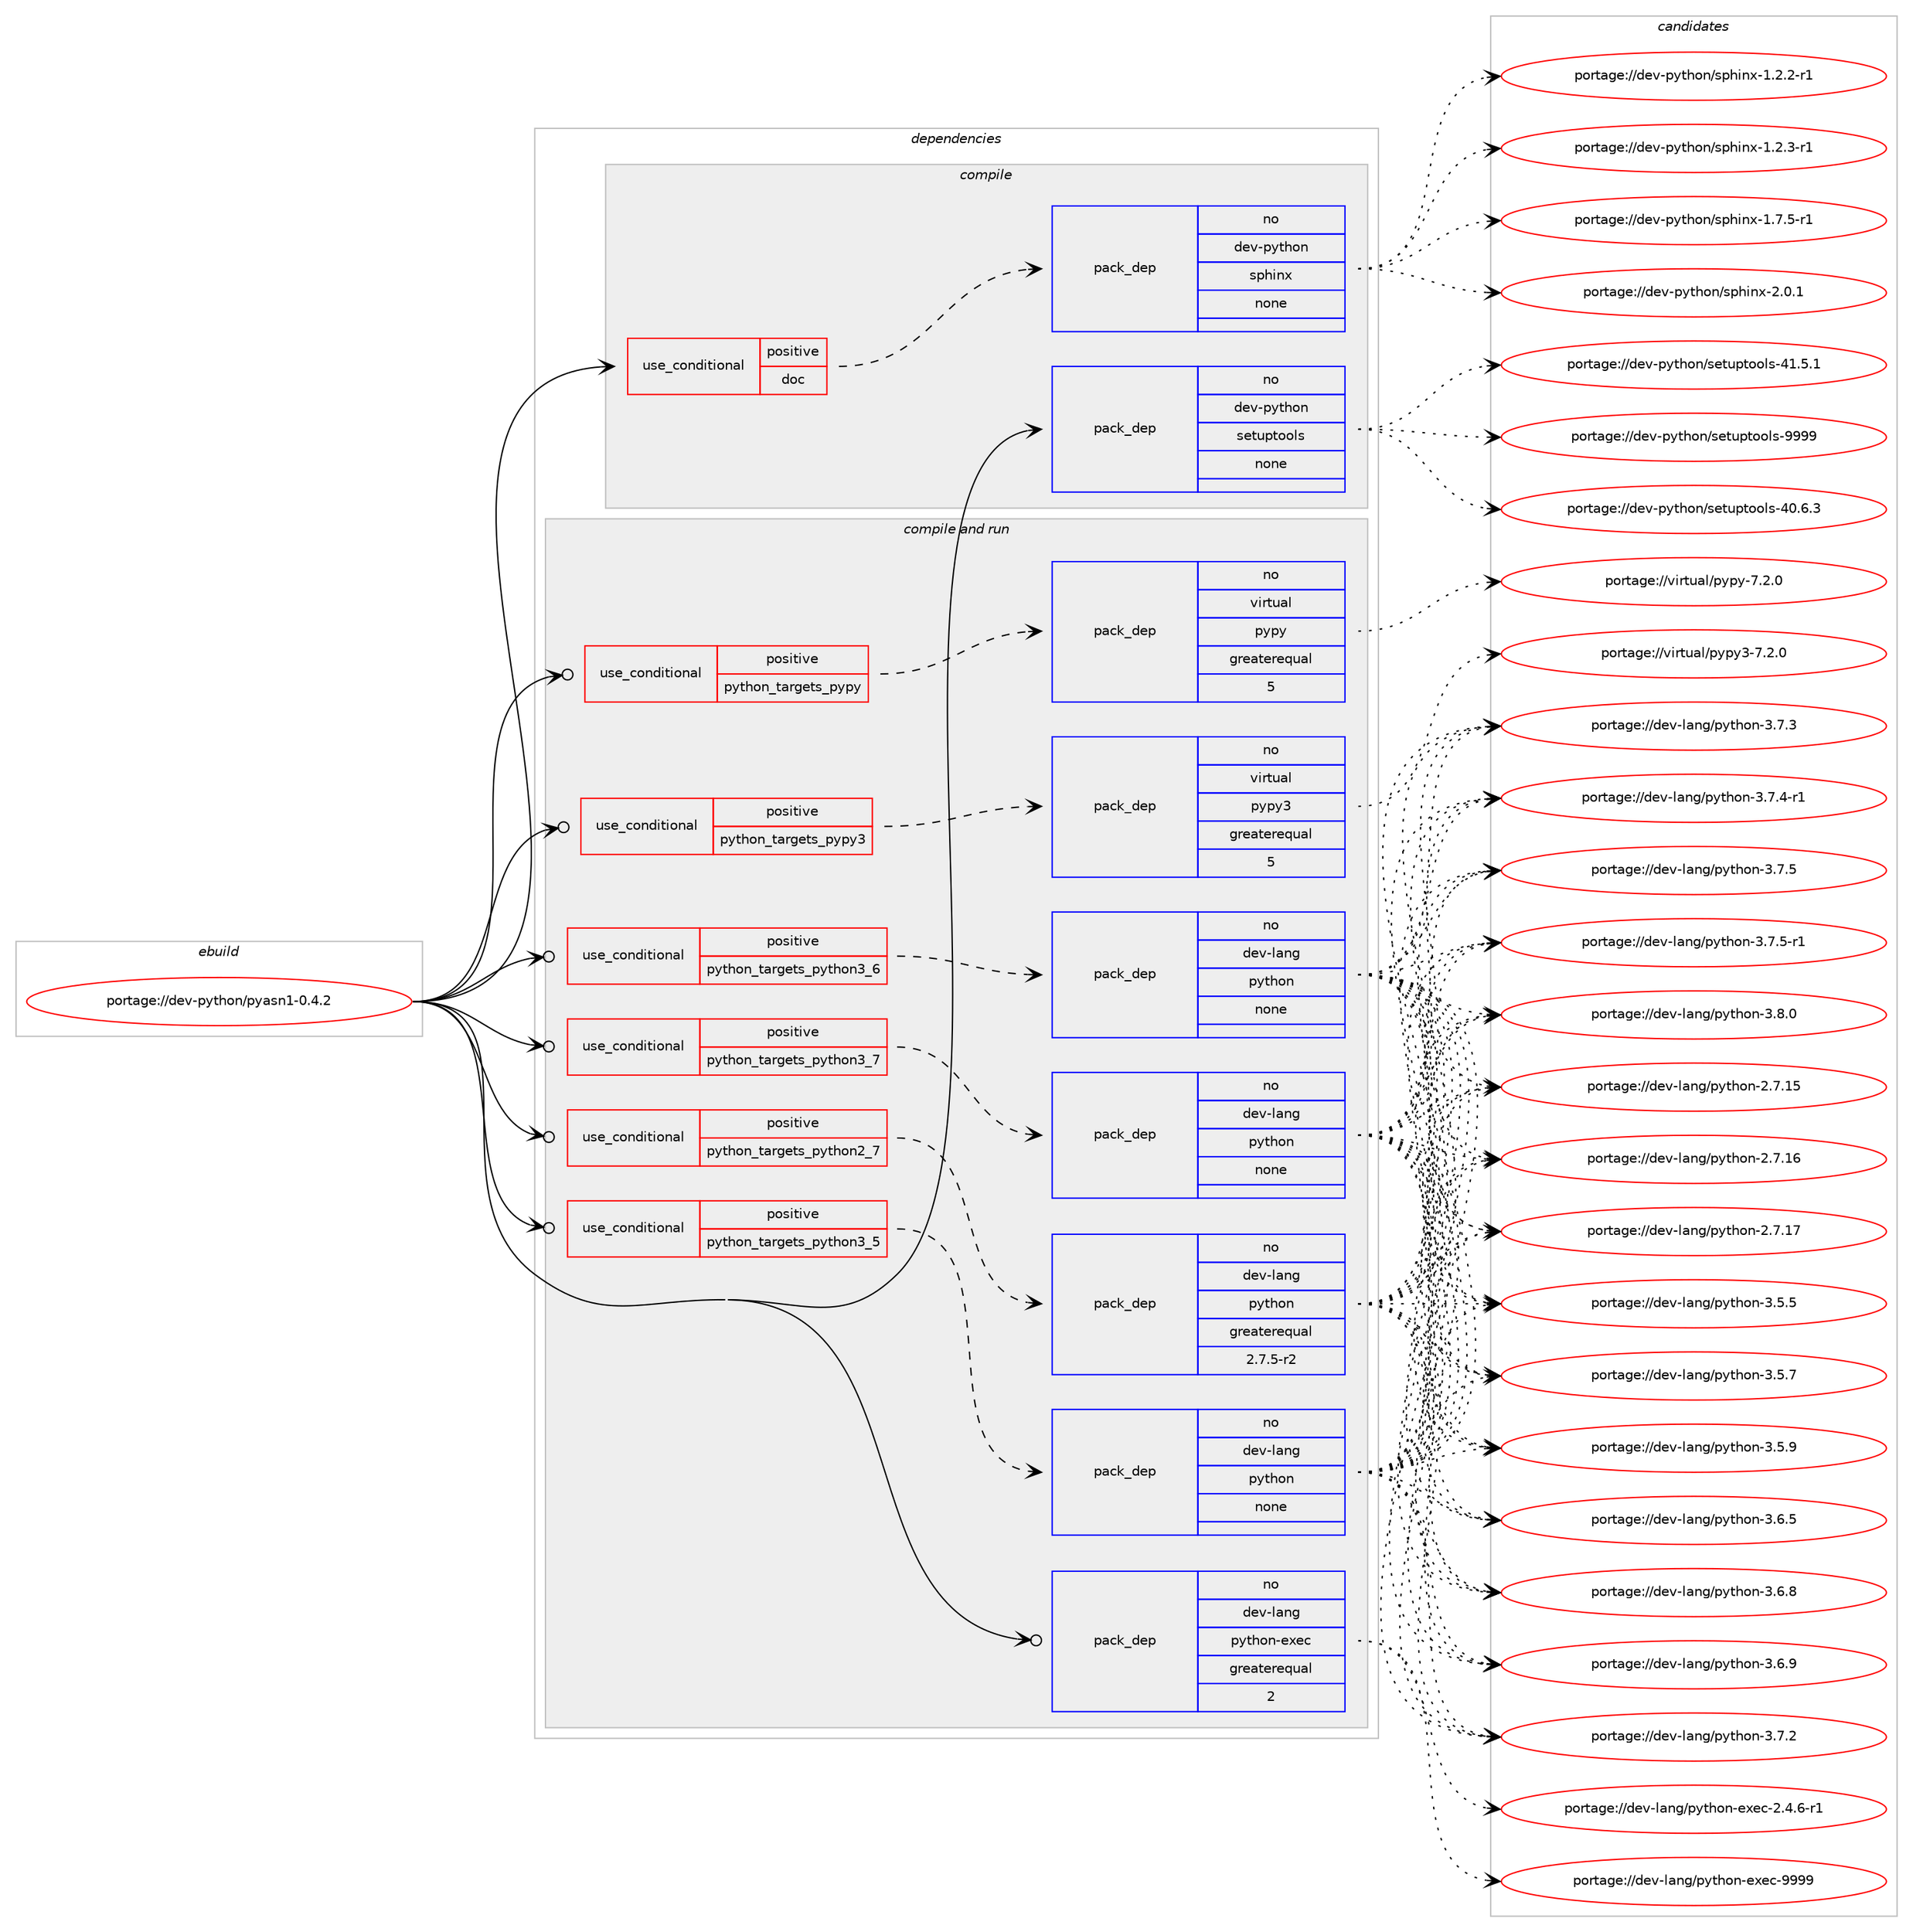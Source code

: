 digraph prolog {

# *************
# Graph options
# *************

newrank=true;
concentrate=true;
compound=true;
graph [rankdir=LR,fontname=Helvetica,fontsize=10,ranksep=1.5];#, ranksep=2.5, nodesep=0.2];
edge  [arrowhead=vee];
node  [fontname=Helvetica,fontsize=10];

# **********
# The ebuild
# **********

subgraph cluster_leftcol {
color=gray;
rank=same;
label=<<i>ebuild</i>>;
id [label="portage://dev-python/pyasn1-0.4.2", color=red, width=4, href="../dev-python/pyasn1-0.4.2.svg"];
}

# ****************
# The dependencies
# ****************

subgraph cluster_midcol {
color=gray;
label=<<i>dependencies</i>>;
subgraph cluster_compile {
fillcolor="#eeeeee";
style=filled;
label=<<i>compile</i>>;
subgraph cond34592 {
dependency159110 [label=<<TABLE BORDER="0" CELLBORDER="1" CELLSPACING="0" CELLPADDING="4"><TR><TD ROWSPAN="3" CELLPADDING="10">use_conditional</TD></TR><TR><TD>positive</TD></TR><TR><TD>doc</TD></TR></TABLE>>, shape=none, color=red];
subgraph pack121151 {
dependency159111 [label=<<TABLE BORDER="0" CELLBORDER="1" CELLSPACING="0" CELLPADDING="4" WIDTH="220"><TR><TD ROWSPAN="6" CELLPADDING="30">pack_dep</TD></TR><TR><TD WIDTH="110">no</TD></TR><TR><TD>dev-python</TD></TR><TR><TD>sphinx</TD></TR><TR><TD>none</TD></TR><TR><TD></TD></TR></TABLE>>, shape=none, color=blue];
}
dependency159110:e -> dependency159111:w [weight=20,style="dashed",arrowhead="vee"];
}
id:e -> dependency159110:w [weight=20,style="solid",arrowhead="vee"];
subgraph pack121152 {
dependency159112 [label=<<TABLE BORDER="0" CELLBORDER="1" CELLSPACING="0" CELLPADDING="4" WIDTH="220"><TR><TD ROWSPAN="6" CELLPADDING="30">pack_dep</TD></TR><TR><TD WIDTH="110">no</TD></TR><TR><TD>dev-python</TD></TR><TR><TD>setuptools</TD></TR><TR><TD>none</TD></TR><TR><TD></TD></TR></TABLE>>, shape=none, color=blue];
}
id:e -> dependency159112:w [weight=20,style="solid",arrowhead="vee"];
}
subgraph cluster_compileandrun {
fillcolor="#eeeeee";
style=filled;
label=<<i>compile and run</i>>;
subgraph cond34593 {
dependency159113 [label=<<TABLE BORDER="0" CELLBORDER="1" CELLSPACING="0" CELLPADDING="4"><TR><TD ROWSPAN="3" CELLPADDING="10">use_conditional</TD></TR><TR><TD>positive</TD></TR><TR><TD>python_targets_pypy</TD></TR></TABLE>>, shape=none, color=red];
subgraph pack121153 {
dependency159114 [label=<<TABLE BORDER="0" CELLBORDER="1" CELLSPACING="0" CELLPADDING="4" WIDTH="220"><TR><TD ROWSPAN="6" CELLPADDING="30">pack_dep</TD></TR><TR><TD WIDTH="110">no</TD></TR><TR><TD>virtual</TD></TR><TR><TD>pypy</TD></TR><TR><TD>greaterequal</TD></TR><TR><TD>5</TD></TR></TABLE>>, shape=none, color=blue];
}
dependency159113:e -> dependency159114:w [weight=20,style="dashed",arrowhead="vee"];
}
id:e -> dependency159113:w [weight=20,style="solid",arrowhead="odotvee"];
subgraph cond34594 {
dependency159115 [label=<<TABLE BORDER="0" CELLBORDER="1" CELLSPACING="0" CELLPADDING="4"><TR><TD ROWSPAN="3" CELLPADDING="10">use_conditional</TD></TR><TR><TD>positive</TD></TR><TR><TD>python_targets_pypy3</TD></TR></TABLE>>, shape=none, color=red];
subgraph pack121154 {
dependency159116 [label=<<TABLE BORDER="0" CELLBORDER="1" CELLSPACING="0" CELLPADDING="4" WIDTH="220"><TR><TD ROWSPAN="6" CELLPADDING="30">pack_dep</TD></TR><TR><TD WIDTH="110">no</TD></TR><TR><TD>virtual</TD></TR><TR><TD>pypy3</TD></TR><TR><TD>greaterequal</TD></TR><TR><TD>5</TD></TR></TABLE>>, shape=none, color=blue];
}
dependency159115:e -> dependency159116:w [weight=20,style="dashed",arrowhead="vee"];
}
id:e -> dependency159115:w [weight=20,style="solid",arrowhead="odotvee"];
subgraph cond34595 {
dependency159117 [label=<<TABLE BORDER="0" CELLBORDER="1" CELLSPACING="0" CELLPADDING="4"><TR><TD ROWSPAN="3" CELLPADDING="10">use_conditional</TD></TR><TR><TD>positive</TD></TR><TR><TD>python_targets_python2_7</TD></TR></TABLE>>, shape=none, color=red];
subgraph pack121155 {
dependency159118 [label=<<TABLE BORDER="0" CELLBORDER="1" CELLSPACING="0" CELLPADDING="4" WIDTH="220"><TR><TD ROWSPAN="6" CELLPADDING="30">pack_dep</TD></TR><TR><TD WIDTH="110">no</TD></TR><TR><TD>dev-lang</TD></TR><TR><TD>python</TD></TR><TR><TD>greaterequal</TD></TR><TR><TD>2.7.5-r2</TD></TR></TABLE>>, shape=none, color=blue];
}
dependency159117:e -> dependency159118:w [weight=20,style="dashed",arrowhead="vee"];
}
id:e -> dependency159117:w [weight=20,style="solid",arrowhead="odotvee"];
subgraph cond34596 {
dependency159119 [label=<<TABLE BORDER="0" CELLBORDER="1" CELLSPACING="0" CELLPADDING="4"><TR><TD ROWSPAN="3" CELLPADDING="10">use_conditional</TD></TR><TR><TD>positive</TD></TR><TR><TD>python_targets_python3_5</TD></TR></TABLE>>, shape=none, color=red];
subgraph pack121156 {
dependency159120 [label=<<TABLE BORDER="0" CELLBORDER="1" CELLSPACING="0" CELLPADDING="4" WIDTH="220"><TR><TD ROWSPAN="6" CELLPADDING="30">pack_dep</TD></TR><TR><TD WIDTH="110">no</TD></TR><TR><TD>dev-lang</TD></TR><TR><TD>python</TD></TR><TR><TD>none</TD></TR><TR><TD></TD></TR></TABLE>>, shape=none, color=blue];
}
dependency159119:e -> dependency159120:w [weight=20,style="dashed",arrowhead="vee"];
}
id:e -> dependency159119:w [weight=20,style="solid",arrowhead="odotvee"];
subgraph cond34597 {
dependency159121 [label=<<TABLE BORDER="0" CELLBORDER="1" CELLSPACING="0" CELLPADDING="4"><TR><TD ROWSPAN="3" CELLPADDING="10">use_conditional</TD></TR><TR><TD>positive</TD></TR><TR><TD>python_targets_python3_6</TD></TR></TABLE>>, shape=none, color=red];
subgraph pack121157 {
dependency159122 [label=<<TABLE BORDER="0" CELLBORDER="1" CELLSPACING="0" CELLPADDING="4" WIDTH="220"><TR><TD ROWSPAN="6" CELLPADDING="30">pack_dep</TD></TR><TR><TD WIDTH="110">no</TD></TR><TR><TD>dev-lang</TD></TR><TR><TD>python</TD></TR><TR><TD>none</TD></TR><TR><TD></TD></TR></TABLE>>, shape=none, color=blue];
}
dependency159121:e -> dependency159122:w [weight=20,style="dashed",arrowhead="vee"];
}
id:e -> dependency159121:w [weight=20,style="solid",arrowhead="odotvee"];
subgraph cond34598 {
dependency159123 [label=<<TABLE BORDER="0" CELLBORDER="1" CELLSPACING="0" CELLPADDING="4"><TR><TD ROWSPAN="3" CELLPADDING="10">use_conditional</TD></TR><TR><TD>positive</TD></TR><TR><TD>python_targets_python3_7</TD></TR></TABLE>>, shape=none, color=red];
subgraph pack121158 {
dependency159124 [label=<<TABLE BORDER="0" CELLBORDER="1" CELLSPACING="0" CELLPADDING="4" WIDTH="220"><TR><TD ROWSPAN="6" CELLPADDING="30">pack_dep</TD></TR><TR><TD WIDTH="110">no</TD></TR><TR><TD>dev-lang</TD></TR><TR><TD>python</TD></TR><TR><TD>none</TD></TR><TR><TD></TD></TR></TABLE>>, shape=none, color=blue];
}
dependency159123:e -> dependency159124:w [weight=20,style="dashed",arrowhead="vee"];
}
id:e -> dependency159123:w [weight=20,style="solid",arrowhead="odotvee"];
subgraph pack121159 {
dependency159125 [label=<<TABLE BORDER="0" CELLBORDER="1" CELLSPACING="0" CELLPADDING="4" WIDTH="220"><TR><TD ROWSPAN="6" CELLPADDING="30">pack_dep</TD></TR><TR><TD WIDTH="110">no</TD></TR><TR><TD>dev-lang</TD></TR><TR><TD>python-exec</TD></TR><TR><TD>greaterequal</TD></TR><TR><TD>2</TD></TR></TABLE>>, shape=none, color=blue];
}
id:e -> dependency159125:w [weight=20,style="solid",arrowhead="odotvee"];
}
subgraph cluster_run {
fillcolor="#eeeeee";
style=filled;
label=<<i>run</i>>;
}
}

# **************
# The candidates
# **************

subgraph cluster_choices {
rank=same;
color=gray;
label=<<i>candidates</i>>;

subgraph choice121151 {
color=black;
nodesep=1;
choiceportage10010111845112121116104111110471151121041051101204549465046504511449 [label="portage://dev-python/sphinx-1.2.2-r1", color=red, width=4,href="../dev-python/sphinx-1.2.2-r1.svg"];
choiceportage10010111845112121116104111110471151121041051101204549465046514511449 [label="portage://dev-python/sphinx-1.2.3-r1", color=red, width=4,href="../dev-python/sphinx-1.2.3-r1.svg"];
choiceportage10010111845112121116104111110471151121041051101204549465546534511449 [label="portage://dev-python/sphinx-1.7.5-r1", color=red, width=4,href="../dev-python/sphinx-1.7.5-r1.svg"];
choiceportage1001011184511212111610411111047115112104105110120455046484649 [label="portage://dev-python/sphinx-2.0.1", color=red, width=4,href="../dev-python/sphinx-2.0.1.svg"];
dependency159111:e -> choiceportage10010111845112121116104111110471151121041051101204549465046504511449:w [style=dotted,weight="100"];
dependency159111:e -> choiceportage10010111845112121116104111110471151121041051101204549465046514511449:w [style=dotted,weight="100"];
dependency159111:e -> choiceportage10010111845112121116104111110471151121041051101204549465546534511449:w [style=dotted,weight="100"];
dependency159111:e -> choiceportage1001011184511212111610411111047115112104105110120455046484649:w [style=dotted,weight="100"];
}
subgraph choice121152 {
color=black;
nodesep=1;
choiceportage100101118451121211161041111104711510111611711211611111110811545524846544651 [label="portage://dev-python/setuptools-40.6.3", color=red, width=4,href="../dev-python/setuptools-40.6.3.svg"];
choiceportage100101118451121211161041111104711510111611711211611111110811545524946534649 [label="portage://dev-python/setuptools-41.5.1", color=red, width=4,href="../dev-python/setuptools-41.5.1.svg"];
choiceportage10010111845112121116104111110471151011161171121161111111081154557575757 [label="portage://dev-python/setuptools-9999", color=red, width=4,href="../dev-python/setuptools-9999.svg"];
dependency159112:e -> choiceportage100101118451121211161041111104711510111611711211611111110811545524846544651:w [style=dotted,weight="100"];
dependency159112:e -> choiceportage100101118451121211161041111104711510111611711211611111110811545524946534649:w [style=dotted,weight="100"];
dependency159112:e -> choiceportage10010111845112121116104111110471151011161171121161111111081154557575757:w [style=dotted,weight="100"];
}
subgraph choice121153 {
color=black;
nodesep=1;
choiceportage1181051141161179710847112121112121455546504648 [label="portage://virtual/pypy-7.2.0", color=red, width=4,href="../virtual/pypy-7.2.0.svg"];
dependency159114:e -> choiceportage1181051141161179710847112121112121455546504648:w [style=dotted,weight="100"];
}
subgraph choice121154 {
color=black;
nodesep=1;
choiceportage118105114116117971084711212111212151455546504648 [label="portage://virtual/pypy3-7.2.0", color=red, width=4,href="../virtual/pypy3-7.2.0.svg"];
dependency159116:e -> choiceportage118105114116117971084711212111212151455546504648:w [style=dotted,weight="100"];
}
subgraph choice121155 {
color=black;
nodesep=1;
choiceportage10010111845108971101034711212111610411111045504655464953 [label="portage://dev-lang/python-2.7.15", color=red, width=4,href="../dev-lang/python-2.7.15.svg"];
choiceportage10010111845108971101034711212111610411111045504655464954 [label="portage://dev-lang/python-2.7.16", color=red, width=4,href="../dev-lang/python-2.7.16.svg"];
choiceportage10010111845108971101034711212111610411111045504655464955 [label="portage://dev-lang/python-2.7.17", color=red, width=4,href="../dev-lang/python-2.7.17.svg"];
choiceportage100101118451089711010347112121116104111110455146534653 [label="portage://dev-lang/python-3.5.5", color=red, width=4,href="../dev-lang/python-3.5.5.svg"];
choiceportage100101118451089711010347112121116104111110455146534655 [label="portage://dev-lang/python-3.5.7", color=red, width=4,href="../dev-lang/python-3.5.7.svg"];
choiceportage100101118451089711010347112121116104111110455146534657 [label="portage://dev-lang/python-3.5.9", color=red, width=4,href="../dev-lang/python-3.5.9.svg"];
choiceportage100101118451089711010347112121116104111110455146544653 [label="portage://dev-lang/python-3.6.5", color=red, width=4,href="../dev-lang/python-3.6.5.svg"];
choiceportage100101118451089711010347112121116104111110455146544656 [label="portage://dev-lang/python-3.6.8", color=red, width=4,href="../dev-lang/python-3.6.8.svg"];
choiceportage100101118451089711010347112121116104111110455146544657 [label="portage://dev-lang/python-3.6.9", color=red, width=4,href="../dev-lang/python-3.6.9.svg"];
choiceportage100101118451089711010347112121116104111110455146554650 [label="portage://dev-lang/python-3.7.2", color=red, width=4,href="../dev-lang/python-3.7.2.svg"];
choiceportage100101118451089711010347112121116104111110455146554651 [label="portage://dev-lang/python-3.7.3", color=red, width=4,href="../dev-lang/python-3.7.3.svg"];
choiceportage1001011184510897110103471121211161041111104551465546524511449 [label="portage://dev-lang/python-3.7.4-r1", color=red, width=4,href="../dev-lang/python-3.7.4-r1.svg"];
choiceportage100101118451089711010347112121116104111110455146554653 [label="portage://dev-lang/python-3.7.5", color=red, width=4,href="../dev-lang/python-3.7.5.svg"];
choiceportage1001011184510897110103471121211161041111104551465546534511449 [label="portage://dev-lang/python-3.7.5-r1", color=red, width=4,href="../dev-lang/python-3.7.5-r1.svg"];
choiceportage100101118451089711010347112121116104111110455146564648 [label="portage://dev-lang/python-3.8.0", color=red, width=4,href="../dev-lang/python-3.8.0.svg"];
dependency159118:e -> choiceportage10010111845108971101034711212111610411111045504655464953:w [style=dotted,weight="100"];
dependency159118:e -> choiceportage10010111845108971101034711212111610411111045504655464954:w [style=dotted,weight="100"];
dependency159118:e -> choiceportage10010111845108971101034711212111610411111045504655464955:w [style=dotted,weight="100"];
dependency159118:e -> choiceportage100101118451089711010347112121116104111110455146534653:w [style=dotted,weight="100"];
dependency159118:e -> choiceportage100101118451089711010347112121116104111110455146534655:w [style=dotted,weight="100"];
dependency159118:e -> choiceportage100101118451089711010347112121116104111110455146534657:w [style=dotted,weight="100"];
dependency159118:e -> choiceportage100101118451089711010347112121116104111110455146544653:w [style=dotted,weight="100"];
dependency159118:e -> choiceportage100101118451089711010347112121116104111110455146544656:w [style=dotted,weight="100"];
dependency159118:e -> choiceportage100101118451089711010347112121116104111110455146544657:w [style=dotted,weight="100"];
dependency159118:e -> choiceportage100101118451089711010347112121116104111110455146554650:w [style=dotted,weight="100"];
dependency159118:e -> choiceportage100101118451089711010347112121116104111110455146554651:w [style=dotted,weight="100"];
dependency159118:e -> choiceportage1001011184510897110103471121211161041111104551465546524511449:w [style=dotted,weight="100"];
dependency159118:e -> choiceportage100101118451089711010347112121116104111110455146554653:w [style=dotted,weight="100"];
dependency159118:e -> choiceportage1001011184510897110103471121211161041111104551465546534511449:w [style=dotted,weight="100"];
dependency159118:e -> choiceportage100101118451089711010347112121116104111110455146564648:w [style=dotted,weight="100"];
}
subgraph choice121156 {
color=black;
nodesep=1;
choiceportage10010111845108971101034711212111610411111045504655464953 [label="portage://dev-lang/python-2.7.15", color=red, width=4,href="../dev-lang/python-2.7.15.svg"];
choiceportage10010111845108971101034711212111610411111045504655464954 [label="portage://dev-lang/python-2.7.16", color=red, width=4,href="../dev-lang/python-2.7.16.svg"];
choiceportage10010111845108971101034711212111610411111045504655464955 [label="portage://dev-lang/python-2.7.17", color=red, width=4,href="../dev-lang/python-2.7.17.svg"];
choiceportage100101118451089711010347112121116104111110455146534653 [label="portage://dev-lang/python-3.5.5", color=red, width=4,href="../dev-lang/python-3.5.5.svg"];
choiceportage100101118451089711010347112121116104111110455146534655 [label="portage://dev-lang/python-3.5.7", color=red, width=4,href="../dev-lang/python-3.5.7.svg"];
choiceportage100101118451089711010347112121116104111110455146534657 [label="portage://dev-lang/python-3.5.9", color=red, width=4,href="../dev-lang/python-3.5.9.svg"];
choiceportage100101118451089711010347112121116104111110455146544653 [label="portage://dev-lang/python-3.6.5", color=red, width=4,href="../dev-lang/python-3.6.5.svg"];
choiceportage100101118451089711010347112121116104111110455146544656 [label="portage://dev-lang/python-3.6.8", color=red, width=4,href="../dev-lang/python-3.6.8.svg"];
choiceportage100101118451089711010347112121116104111110455146544657 [label="portage://dev-lang/python-3.6.9", color=red, width=4,href="../dev-lang/python-3.6.9.svg"];
choiceportage100101118451089711010347112121116104111110455146554650 [label="portage://dev-lang/python-3.7.2", color=red, width=4,href="../dev-lang/python-3.7.2.svg"];
choiceportage100101118451089711010347112121116104111110455146554651 [label="portage://dev-lang/python-3.7.3", color=red, width=4,href="../dev-lang/python-3.7.3.svg"];
choiceportage1001011184510897110103471121211161041111104551465546524511449 [label="portage://dev-lang/python-3.7.4-r1", color=red, width=4,href="../dev-lang/python-3.7.4-r1.svg"];
choiceportage100101118451089711010347112121116104111110455146554653 [label="portage://dev-lang/python-3.7.5", color=red, width=4,href="../dev-lang/python-3.7.5.svg"];
choiceportage1001011184510897110103471121211161041111104551465546534511449 [label="portage://dev-lang/python-3.7.5-r1", color=red, width=4,href="../dev-lang/python-3.7.5-r1.svg"];
choiceportage100101118451089711010347112121116104111110455146564648 [label="portage://dev-lang/python-3.8.0", color=red, width=4,href="../dev-lang/python-3.8.0.svg"];
dependency159120:e -> choiceportage10010111845108971101034711212111610411111045504655464953:w [style=dotted,weight="100"];
dependency159120:e -> choiceportage10010111845108971101034711212111610411111045504655464954:w [style=dotted,weight="100"];
dependency159120:e -> choiceportage10010111845108971101034711212111610411111045504655464955:w [style=dotted,weight="100"];
dependency159120:e -> choiceportage100101118451089711010347112121116104111110455146534653:w [style=dotted,weight="100"];
dependency159120:e -> choiceportage100101118451089711010347112121116104111110455146534655:w [style=dotted,weight="100"];
dependency159120:e -> choiceportage100101118451089711010347112121116104111110455146534657:w [style=dotted,weight="100"];
dependency159120:e -> choiceportage100101118451089711010347112121116104111110455146544653:w [style=dotted,weight="100"];
dependency159120:e -> choiceportage100101118451089711010347112121116104111110455146544656:w [style=dotted,weight="100"];
dependency159120:e -> choiceportage100101118451089711010347112121116104111110455146544657:w [style=dotted,weight="100"];
dependency159120:e -> choiceportage100101118451089711010347112121116104111110455146554650:w [style=dotted,weight="100"];
dependency159120:e -> choiceportage100101118451089711010347112121116104111110455146554651:w [style=dotted,weight="100"];
dependency159120:e -> choiceportage1001011184510897110103471121211161041111104551465546524511449:w [style=dotted,weight="100"];
dependency159120:e -> choiceportage100101118451089711010347112121116104111110455146554653:w [style=dotted,weight="100"];
dependency159120:e -> choiceportage1001011184510897110103471121211161041111104551465546534511449:w [style=dotted,weight="100"];
dependency159120:e -> choiceportage100101118451089711010347112121116104111110455146564648:w [style=dotted,weight="100"];
}
subgraph choice121157 {
color=black;
nodesep=1;
choiceportage10010111845108971101034711212111610411111045504655464953 [label="portage://dev-lang/python-2.7.15", color=red, width=4,href="../dev-lang/python-2.7.15.svg"];
choiceportage10010111845108971101034711212111610411111045504655464954 [label="portage://dev-lang/python-2.7.16", color=red, width=4,href="../dev-lang/python-2.7.16.svg"];
choiceportage10010111845108971101034711212111610411111045504655464955 [label="portage://dev-lang/python-2.7.17", color=red, width=4,href="../dev-lang/python-2.7.17.svg"];
choiceportage100101118451089711010347112121116104111110455146534653 [label="portage://dev-lang/python-3.5.5", color=red, width=4,href="../dev-lang/python-3.5.5.svg"];
choiceportage100101118451089711010347112121116104111110455146534655 [label="portage://dev-lang/python-3.5.7", color=red, width=4,href="../dev-lang/python-3.5.7.svg"];
choiceportage100101118451089711010347112121116104111110455146534657 [label="portage://dev-lang/python-3.5.9", color=red, width=4,href="../dev-lang/python-3.5.9.svg"];
choiceportage100101118451089711010347112121116104111110455146544653 [label="portage://dev-lang/python-3.6.5", color=red, width=4,href="../dev-lang/python-3.6.5.svg"];
choiceportage100101118451089711010347112121116104111110455146544656 [label="portage://dev-lang/python-3.6.8", color=red, width=4,href="../dev-lang/python-3.6.8.svg"];
choiceportage100101118451089711010347112121116104111110455146544657 [label="portage://dev-lang/python-3.6.9", color=red, width=4,href="../dev-lang/python-3.6.9.svg"];
choiceportage100101118451089711010347112121116104111110455146554650 [label="portage://dev-lang/python-3.7.2", color=red, width=4,href="../dev-lang/python-3.7.2.svg"];
choiceportage100101118451089711010347112121116104111110455146554651 [label="portage://dev-lang/python-3.7.3", color=red, width=4,href="../dev-lang/python-3.7.3.svg"];
choiceportage1001011184510897110103471121211161041111104551465546524511449 [label="portage://dev-lang/python-3.7.4-r1", color=red, width=4,href="../dev-lang/python-3.7.4-r1.svg"];
choiceportage100101118451089711010347112121116104111110455146554653 [label="portage://dev-lang/python-3.7.5", color=red, width=4,href="../dev-lang/python-3.7.5.svg"];
choiceportage1001011184510897110103471121211161041111104551465546534511449 [label="portage://dev-lang/python-3.7.5-r1", color=red, width=4,href="../dev-lang/python-3.7.5-r1.svg"];
choiceportage100101118451089711010347112121116104111110455146564648 [label="portage://dev-lang/python-3.8.0", color=red, width=4,href="../dev-lang/python-3.8.0.svg"];
dependency159122:e -> choiceportage10010111845108971101034711212111610411111045504655464953:w [style=dotted,weight="100"];
dependency159122:e -> choiceportage10010111845108971101034711212111610411111045504655464954:w [style=dotted,weight="100"];
dependency159122:e -> choiceportage10010111845108971101034711212111610411111045504655464955:w [style=dotted,weight="100"];
dependency159122:e -> choiceportage100101118451089711010347112121116104111110455146534653:w [style=dotted,weight="100"];
dependency159122:e -> choiceportage100101118451089711010347112121116104111110455146534655:w [style=dotted,weight="100"];
dependency159122:e -> choiceportage100101118451089711010347112121116104111110455146534657:w [style=dotted,weight="100"];
dependency159122:e -> choiceportage100101118451089711010347112121116104111110455146544653:w [style=dotted,weight="100"];
dependency159122:e -> choiceportage100101118451089711010347112121116104111110455146544656:w [style=dotted,weight="100"];
dependency159122:e -> choiceportage100101118451089711010347112121116104111110455146544657:w [style=dotted,weight="100"];
dependency159122:e -> choiceportage100101118451089711010347112121116104111110455146554650:w [style=dotted,weight="100"];
dependency159122:e -> choiceportage100101118451089711010347112121116104111110455146554651:w [style=dotted,weight="100"];
dependency159122:e -> choiceportage1001011184510897110103471121211161041111104551465546524511449:w [style=dotted,weight="100"];
dependency159122:e -> choiceportage100101118451089711010347112121116104111110455146554653:w [style=dotted,weight="100"];
dependency159122:e -> choiceportage1001011184510897110103471121211161041111104551465546534511449:w [style=dotted,weight="100"];
dependency159122:e -> choiceportage100101118451089711010347112121116104111110455146564648:w [style=dotted,weight="100"];
}
subgraph choice121158 {
color=black;
nodesep=1;
choiceportage10010111845108971101034711212111610411111045504655464953 [label="portage://dev-lang/python-2.7.15", color=red, width=4,href="../dev-lang/python-2.7.15.svg"];
choiceportage10010111845108971101034711212111610411111045504655464954 [label="portage://dev-lang/python-2.7.16", color=red, width=4,href="../dev-lang/python-2.7.16.svg"];
choiceportage10010111845108971101034711212111610411111045504655464955 [label="portage://dev-lang/python-2.7.17", color=red, width=4,href="../dev-lang/python-2.7.17.svg"];
choiceportage100101118451089711010347112121116104111110455146534653 [label="portage://dev-lang/python-3.5.5", color=red, width=4,href="../dev-lang/python-3.5.5.svg"];
choiceportage100101118451089711010347112121116104111110455146534655 [label="portage://dev-lang/python-3.5.7", color=red, width=4,href="../dev-lang/python-3.5.7.svg"];
choiceportage100101118451089711010347112121116104111110455146534657 [label="portage://dev-lang/python-3.5.9", color=red, width=4,href="../dev-lang/python-3.5.9.svg"];
choiceportage100101118451089711010347112121116104111110455146544653 [label="portage://dev-lang/python-3.6.5", color=red, width=4,href="../dev-lang/python-3.6.5.svg"];
choiceportage100101118451089711010347112121116104111110455146544656 [label="portage://dev-lang/python-3.6.8", color=red, width=4,href="../dev-lang/python-3.6.8.svg"];
choiceportage100101118451089711010347112121116104111110455146544657 [label="portage://dev-lang/python-3.6.9", color=red, width=4,href="../dev-lang/python-3.6.9.svg"];
choiceportage100101118451089711010347112121116104111110455146554650 [label="portage://dev-lang/python-3.7.2", color=red, width=4,href="../dev-lang/python-3.7.2.svg"];
choiceportage100101118451089711010347112121116104111110455146554651 [label="portage://dev-lang/python-3.7.3", color=red, width=4,href="../dev-lang/python-3.7.3.svg"];
choiceportage1001011184510897110103471121211161041111104551465546524511449 [label="portage://dev-lang/python-3.7.4-r1", color=red, width=4,href="../dev-lang/python-3.7.4-r1.svg"];
choiceportage100101118451089711010347112121116104111110455146554653 [label="portage://dev-lang/python-3.7.5", color=red, width=4,href="../dev-lang/python-3.7.5.svg"];
choiceportage1001011184510897110103471121211161041111104551465546534511449 [label="portage://dev-lang/python-3.7.5-r1", color=red, width=4,href="../dev-lang/python-3.7.5-r1.svg"];
choiceportage100101118451089711010347112121116104111110455146564648 [label="portage://dev-lang/python-3.8.0", color=red, width=4,href="../dev-lang/python-3.8.0.svg"];
dependency159124:e -> choiceportage10010111845108971101034711212111610411111045504655464953:w [style=dotted,weight="100"];
dependency159124:e -> choiceportage10010111845108971101034711212111610411111045504655464954:w [style=dotted,weight="100"];
dependency159124:e -> choiceportage10010111845108971101034711212111610411111045504655464955:w [style=dotted,weight="100"];
dependency159124:e -> choiceportage100101118451089711010347112121116104111110455146534653:w [style=dotted,weight="100"];
dependency159124:e -> choiceportage100101118451089711010347112121116104111110455146534655:w [style=dotted,weight="100"];
dependency159124:e -> choiceportage100101118451089711010347112121116104111110455146534657:w [style=dotted,weight="100"];
dependency159124:e -> choiceportage100101118451089711010347112121116104111110455146544653:w [style=dotted,weight="100"];
dependency159124:e -> choiceportage100101118451089711010347112121116104111110455146544656:w [style=dotted,weight="100"];
dependency159124:e -> choiceportage100101118451089711010347112121116104111110455146544657:w [style=dotted,weight="100"];
dependency159124:e -> choiceportage100101118451089711010347112121116104111110455146554650:w [style=dotted,weight="100"];
dependency159124:e -> choiceportage100101118451089711010347112121116104111110455146554651:w [style=dotted,weight="100"];
dependency159124:e -> choiceportage1001011184510897110103471121211161041111104551465546524511449:w [style=dotted,weight="100"];
dependency159124:e -> choiceportage100101118451089711010347112121116104111110455146554653:w [style=dotted,weight="100"];
dependency159124:e -> choiceportage1001011184510897110103471121211161041111104551465546534511449:w [style=dotted,weight="100"];
dependency159124:e -> choiceportage100101118451089711010347112121116104111110455146564648:w [style=dotted,weight="100"];
}
subgraph choice121159 {
color=black;
nodesep=1;
choiceportage10010111845108971101034711212111610411111045101120101994550465246544511449 [label="portage://dev-lang/python-exec-2.4.6-r1", color=red, width=4,href="../dev-lang/python-exec-2.4.6-r1.svg"];
choiceportage10010111845108971101034711212111610411111045101120101994557575757 [label="portage://dev-lang/python-exec-9999", color=red, width=4,href="../dev-lang/python-exec-9999.svg"];
dependency159125:e -> choiceportage10010111845108971101034711212111610411111045101120101994550465246544511449:w [style=dotted,weight="100"];
dependency159125:e -> choiceportage10010111845108971101034711212111610411111045101120101994557575757:w [style=dotted,weight="100"];
}
}

}
